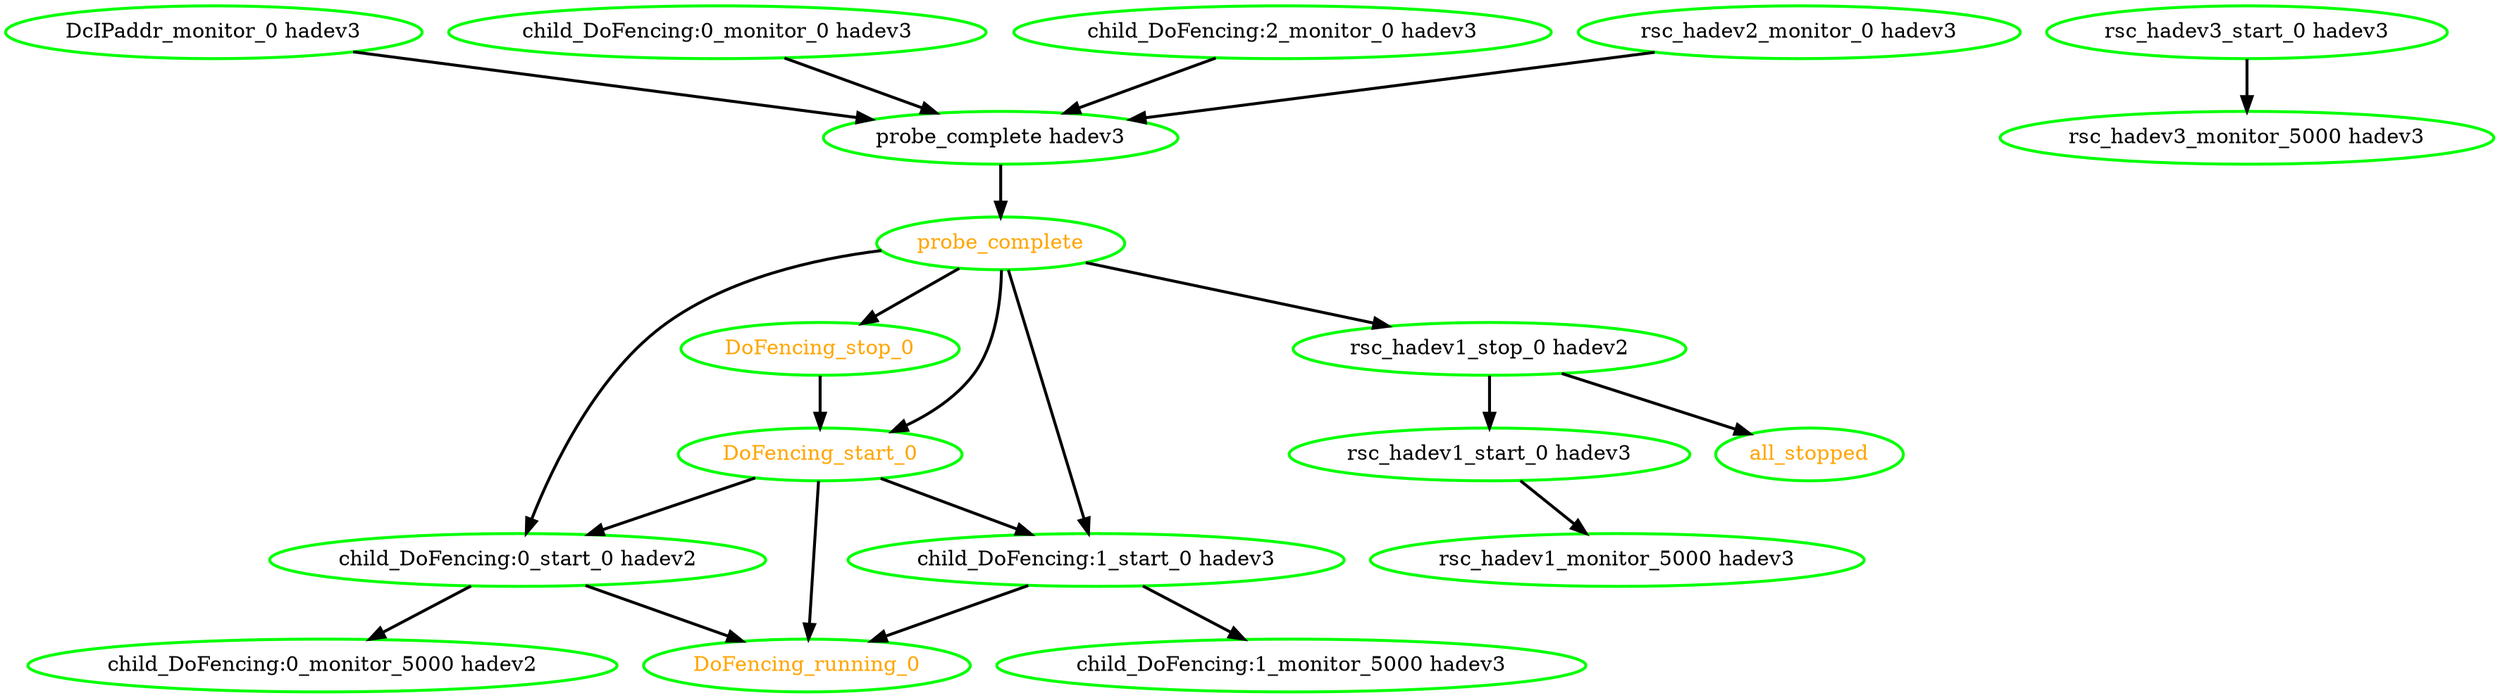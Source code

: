  digraph "g" {
"DcIPaddr_monitor_0 hadev3" -> "probe_complete hadev3" [ style = bold]
"DcIPaddr_monitor_0 hadev3" [ style=bold color="green" fontcolor="black" ]
"DoFencing_running_0" [ style=bold color="green" fontcolor="orange" ]
"DoFencing_start_0" -> "DoFencing_running_0" [ style = bold]
"DoFencing_start_0" -> "child_DoFencing:0_start_0 hadev2" [ style = bold]
"DoFencing_start_0" -> "child_DoFencing:1_start_0 hadev3" [ style = bold]
"DoFencing_start_0" [ style=bold color="green" fontcolor="orange" ]
"DoFencing_stop_0" -> "DoFencing_start_0" [ style = bold]
"DoFencing_stop_0" [ style=bold color="green" fontcolor="orange"  ]
"all_stopped" [ style=bold color="green" fontcolor="orange"  ]
"child_DoFencing:0_monitor_0 hadev3" -> "probe_complete hadev3" [ style = bold]
"child_DoFencing:0_monitor_0 hadev3" [ style=bold color="green" fontcolor="black" ]
"child_DoFencing:0_monitor_5000 hadev2" [ style=bold color="green" fontcolor="black" ]
"child_DoFencing:0_start_0 hadev2" -> "DoFencing_running_0" [ style = bold]
"child_DoFencing:0_start_0 hadev2" -> "child_DoFencing:0_monitor_5000 hadev2" [ style = bold]
"child_DoFencing:0_start_0 hadev2" [ style=bold color="green" fontcolor="black" ]
"child_DoFencing:1_monitor_5000 hadev3" [ style=bold color="green" fontcolor="black" ]
"child_DoFencing:1_start_0 hadev3" -> "DoFencing_running_0" [ style = bold]
"child_DoFencing:1_start_0 hadev3" -> "child_DoFencing:1_monitor_5000 hadev3" [ style = bold]
"child_DoFencing:1_start_0 hadev3" [ style=bold color="green" fontcolor="black" ]
"child_DoFencing:2_monitor_0 hadev3" -> "probe_complete hadev3" [ style = bold]
"child_DoFencing:2_monitor_0 hadev3" [ style=bold color="green" fontcolor="black" ]
"probe_complete hadev3" -> "probe_complete" [ style = bold]
"probe_complete hadev3" [ style=bold color="green" fontcolor="black" ]
"probe_complete" -> "DoFencing_start_0" [ style = bold]
"probe_complete" -> "DoFencing_stop_0" [ style = bold]
"probe_complete" -> "child_DoFencing:0_start_0 hadev2" [ style = bold]
"probe_complete" -> "child_DoFencing:1_start_0 hadev3" [ style = bold]
"probe_complete" -> "rsc_hadev1_stop_0 hadev2" [ style = bold]
"probe_complete" [ style=bold color="green" fontcolor="orange" ]
"rsc_hadev1_monitor_5000 hadev3" [ style=bold color="green" fontcolor="black" ]
"rsc_hadev1_start_0 hadev3" -> "rsc_hadev1_monitor_5000 hadev3" [ style = bold]
"rsc_hadev1_start_0 hadev3" [ style=bold color="green" fontcolor="black" ]
"rsc_hadev1_stop_0 hadev2" -> "all_stopped" [ style = bold]
"rsc_hadev1_stop_0 hadev2" -> "rsc_hadev1_start_0 hadev3" [ style = bold]
"rsc_hadev1_stop_0 hadev2" [ style=bold color="green" fontcolor="black" ]
"rsc_hadev2_monitor_0 hadev3" -> "probe_complete hadev3" [ style = bold]
"rsc_hadev2_monitor_0 hadev3" [ style=bold color="green" fontcolor="black" ]
"rsc_hadev3_monitor_5000 hadev3" [ style=bold color="green" fontcolor="black" ]
"rsc_hadev3_start_0 hadev3" -> "rsc_hadev3_monitor_5000 hadev3" [ style = bold]
"rsc_hadev3_start_0 hadev3" [ style=bold color="green" fontcolor="black" ]
}
